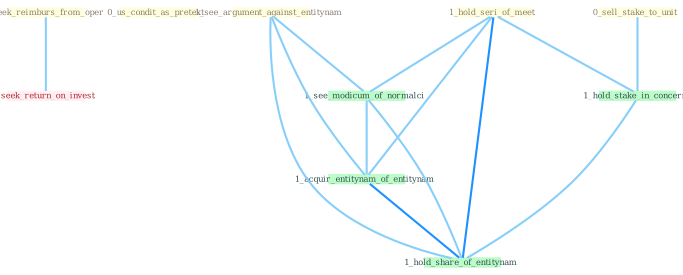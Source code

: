Graph G{ 
    node
    [shape=polygon,style=filled,width=.5,height=.06,color="#BDFCC9",fixedsize=true,fontsize=4,
    fontcolor="#2f4f4f"];
    {node
    [color="#ffffe0", fontcolor="#8b7d6b"] "1_seek_reimburs_from_oper " "0_us_condit_as_pretext " "1_see_argument_against_entitynam " "1_hold_seri_of_meet " "0_sell_stake_to_unit "}
{node [color="#fff0f5", fontcolor="#b22222"] "0_seek_return_on_invest "}
edge [color="#B0E2FF"];

	"1_seek_reimburs_from_oper " -- "0_seek_return_on_invest " [w="1", color="#87cefa" ];
	"1_see_argument_against_entitynam " -- "1_see_modicum_of_normalci " [w="1", color="#87cefa" ];
	"1_see_argument_against_entitynam " -- "1_acquir_entitynam_of_entitynam " [w="1", color="#87cefa" ];
	"1_see_argument_against_entitynam " -- "1_hold_share_of_entitynam " [w="1", color="#87cefa" ];
	"1_hold_seri_of_meet " -- "1_hold_stake_in_concern " [w="1", color="#87cefa" ];
	"1_hold_seri_of_meet " -- "1_see_modicum_of_normalci " [w="1", color="#87cefa" ];
	"1_hold_seri_of_meet " -- "1_acquir_entitynam_of_entitynam " [w="1", color="#87cefa" ];
	"1_hold_seri_of_meet " -- "1_hold_share_of_entitynam " [w="2", color="#1e90ff" , len=0.8];
	"0_sell_stake_to_unit " -- "1_hold_stake_in_concern " [w="1", color="#87cefa" ];
	"1_hold_stake_in_concern " -- "1_hold_share_of_entitynam " [w="1", color="#87cefa" ];
	"1_see_modicum_of_normalci " -- "1_acquir_entitynam_of_entitynam " [w="1", color="#87cefa" ];
	"1_see_modicum_of_normalci " -- "1_hold_share_of_entitynam " [w="1", color="#87cefa" ];
	"1_acquir_entitynam_of_entitynam " -- "1_hold_share_of_entitynam " [w="2", color="#1e90ff" , len=0.8];
}